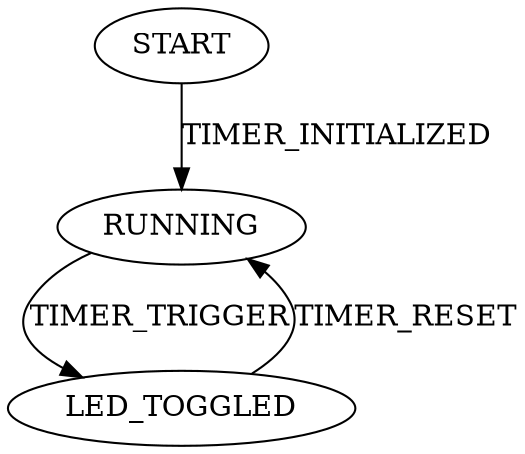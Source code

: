 // FSM
digraph {
	START [label=START]
	START -> RUNNING [label=TIMER_INITIALIZED]
	RUNNING [label=RUNNING]
	RUNNING -> LED_TOGGLED [label=TIMER_TRIGGER]
	LED_TOGGLED [label=LED_TOGGLED]
	LED_TOGGLED -> RUNNING [label=TIMER_RESET]
}
